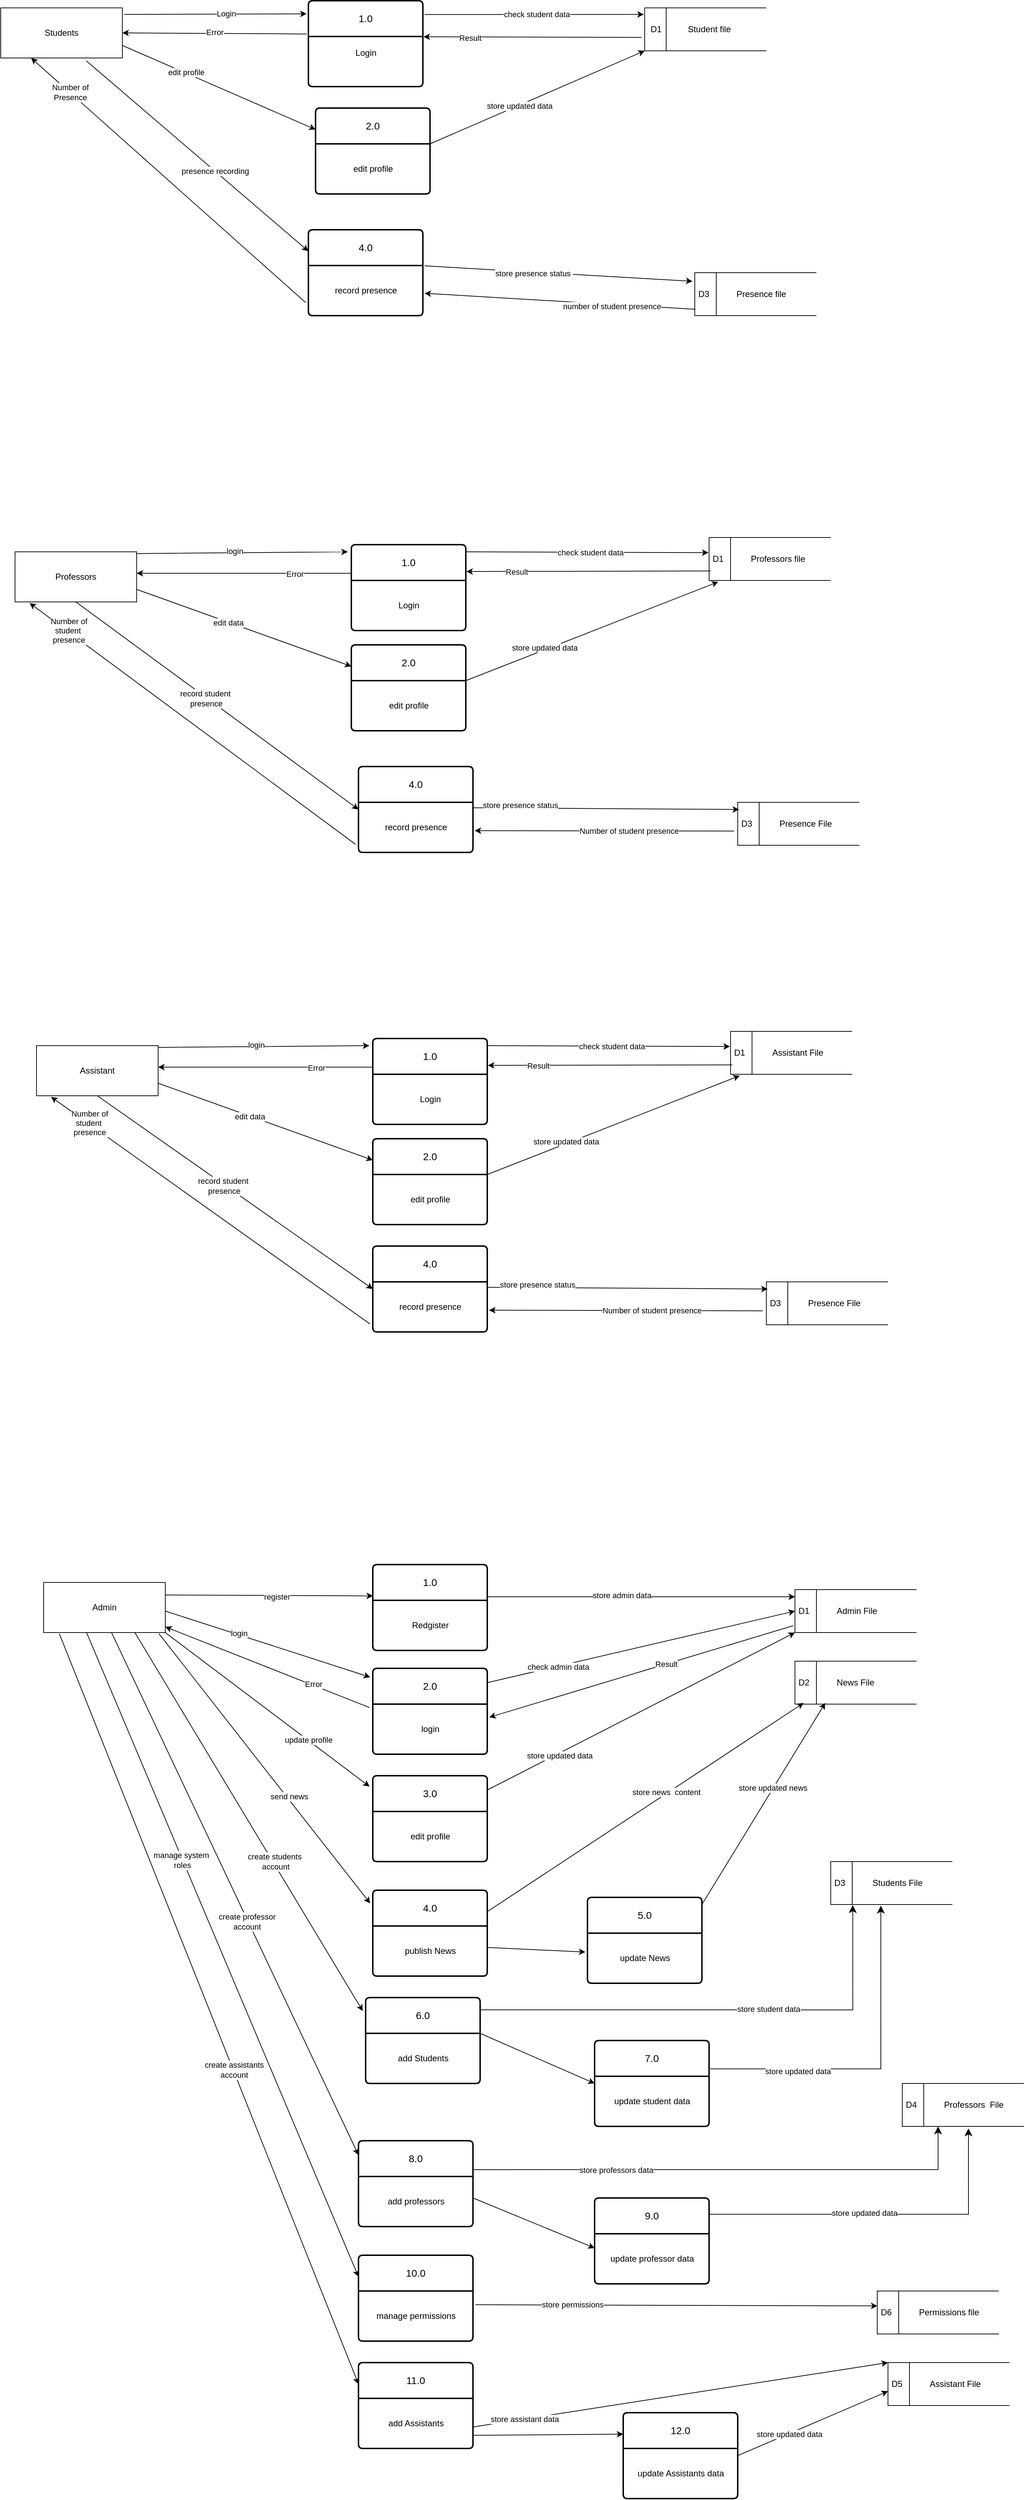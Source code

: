 <mxfile version="23.1.1" type="device">
  <diagram name="Page-1" id="XpmjRTrhNQovT9HdLlHg">
    <mxGraphModel dx="5670" dy="2340" grid="1" gridSize="10" guides="1" tooltips="1" connect="1" arrows="1" fold="1" page="1" pageScale="1" pageWidth="850" pageHeight="1100" math="0" shadow="0">
      <root>
        <mxCell id="0" />
        <mxCell id="1" parent="0" />
        <mxCell id="SvNAd-2GLeYypf7AGMXf-1" value="&amp;nbsp;D1&amp;nbsp; &amp;nbsp; &amp;nbsp; &amp;nbsp; &amp;nbsp; &amp;nbsp;Student file" style="html=1;dashed=0;whiteSpace=wrap;shape=mxgraph.dfd.dataStoreID;align=left;spacingLeft=3;points=[[0,0],[0.5,0],[1,0],[0,0.5],[1,0.5],[0,1],[0.5,1],[1,1]];" parent="1" vertex="1">
          <mxGeometry x="1830" y="1260" width="170" height="60" as="geometry" />
        </mxCell>
        <mxCell id="SvNAd-2GLeYypf7AGMXf-2" value="1.0" style="swimlane;childLayout=stackLayout;horizontal=1;startSize=50;horizontalStack=0;rounded=1;fontSize=14;fontStyle=0;strokeWidth=2;resizeParent=0;resizeLast=1;shadow=0;dashed=0;align=center;arcSize=4;whiteSpace=wrap;html=1;" parent="1" vertex="1">
          <mxGeometry x="1360" y="1250" width="160" height="120" as="geometry" />
        </mxCell>
        <mxCell id="SvNAd-2GLeYypf7AGMXf-4" value="Students" style="whiteSpace=wrap;html=1;align=center;" parent="1" vertex="1">
          <mxGeometry x="930" y="1260" width="170" height="70" as="geometry" />
        </mxCell>
        <mxCell id="SvNAd-2GLeYypf7AGMXf-5" value="Login" style="text;html=1;align=center;verticalAlign=middle;resizable=0;points=[];autosize=1;strokeColor=none;fillColor=none;" parent="1" vertex="1">
          <mxGeometry x="1415" y="1308" width="50" height="30" as="geometry" />
        </mxCell>
        <mxCell id="SvNAd-2GLeYypf7AGMXf-6" value="2.0" style="swimlane;childLayout=stackLayout;horizontal=1;startSize=50;horizontalStack=0;rounded=1;fontSize=14;fontStyle=0;strokeWidth=2;resizeParent=0;resizeLast=1;shadow=0;dashed=0;align=center;arcSize=4;whiteSpace=wrap;html=1;" parent="1" vertex="1">
          <mxGeometry x="1370" y="1400" width="160" height="120" as="geometry" />
        </mxCell>
        <mxCell id="SvNAd-2GLeYypf7AGMXf-10" value="edit profile" style="text;html=1;align=center;verticalAlign=middle;resizable=0;points=[];autosize=1;strokeColor=none;fillColor=none;" parent="SvNAd-2GLeYypf7AGMXf-6" vertex="1">
          <mxGeometry y="50" width="160" height="70" as="geometry" />
        </mxCell>
        <mxCell id="SvNAd-2GLeYypf7AGMXf-11" value="4.0" style="swimlane;childLayout=stackLayout;horizontal=1;startSize=50;horizontalStack=0;rounded=1;fontSize=14;fontStyle=0;strokeWidth=2;resizeParent=0;resizeLast=1;shadow=0;dashed=0;align=center;arcSize=4;whiteSpace=wrap;html=1;" parent="1" vertex="1">
          <mxGeometry x="1360" y="1570" width="160" height="120" as="geometry" />
        </mxCell>
        <mxCell id="SvNAd-2GLeYypf7AGMXf-12" value="record presence" style="text;html=1;align=center;verticalAlign=middle;resizable=0;points=[];autosize=1;strokeColor=none;fillColor=none;" parent="SvNAd-2GLeYypf7AGMXf-11" vertex="1">
          <mxGeometry y="50" width="160" height="70" as="geometry" />
        </mxCell>
        <mxCell id="SvNAd-2GLeYypf7AGMXf-16" value="D3&lt;span style=&quot;white-space: pre;&quot;&gt;&#x9;&lt;/span&gt;&lt;span style=&quot;white-space: pre;&quot;&gt;&#x9;&lt;/span&gt;Presence file" style="html=1;dashed=0;whiteSpace=wrap;shape=mxgraph.dfd.dataStoreID;align=left;spacingLeft=3;points=[[0,0],[0.5,0],[1,0],[0,0.5],[1,0.5],[0,1],[0.5,1],[1,1]];" parent="1" vertex="1">
          <mxGeometry x="1900" y="1630" width="170" height="60" as="geometry" />
        </mxCell>
        <mxCell id="SvNAd-2GLeYypf7AGMXf-17" value="" style="endArrow=classic;html=1;rounded=0;exitX=1.014;exitY=0.131;exitDx=0;exitDy=0;exitPerimeter=0;entryX=-0.015;entryY=0.153;entryDx=0;entryDy=0;entryPerimeter=0;" parent="1" source="SvNAd-2GLeYypf7AGMXf-4" target="SvNAd-2GLeYypf7AGMXf-2" edge="1">
          <mxGeometry width="50" height="50" relative="1" as="geometry">
            <mxPoint x="1310" y="1315" as="sourcePoint" />
            <mxPoint x="1360" y="1265" as="targetPoint" />
          </mxGeometry>
        </mxCell>
        <mxCell id="SvNAd-2GLeYypf7AGMXf-19" value="Login" style="edgeLabel;html=1;align=center;verticalAlign=middle;resizable=0;points=[];" parent="SvNAd-2GLeYypf7AGMXf-17" vertex="1" connectable="0">
          <mxGeometry x="0.115" y="1" relative="1" as="geometry">
            <mxPoint as="offset" />
          </mxGeometry>
        </mxCell>
        <mxCell id="SvNAd-2GLeYypf7AGMXf-20" value="" style="endArrow=classic;html=1;rounded=0;entryX=1;entryY=0.5;entryDx=0;entryDy=0;exitX=-0.015;exitY=0.387;exitDx=0;exitDy=0;exitPerimeter=0;" parent="1" source="SvNAd-2GLeYypf7AGMXf-2" target="SvNAd-2GLeYypf7AGMXf-4" edge="1">
          <mxGeometry width="50" height="50" relative="1" as="geometry">
            <mxPoint x="1290" y="1430" as="sourcePoint" />
            <mxPoint x="1340" y="1380" as="targetPoint" />
          </mxGeometry>
        </mxCell>
        <mxCell id="SvNAd-2GLeYypf7AGMXf-21" value="Error" style="edgeLabel;html=1;align=center;verticalAlign=middle;resizable=0;points=[];" parent="SvNAd-2GLeYypf7AGMXf-20" vertex="1" connectable="0">
          <mxGeometry x="0.002" y="-2" relative="1" as="geometry">
            <mxPoint as="offset" />
          </mxGeometry>
        </mxCell>
        <mxCell id="SvNAd-2GLeYypf7AGMXf-22" value="" style="endArrow=classic;html=1;rounded=0;exitX=1.015;exitY=0.16;exitDx=0;exitDy=0;exitPerimeter=0;entryX=-0.007;entryY=0.153;entryDx=0;entryDy=0;entryPerimeter=0;" parent="1" source="SvNAd-2GLeYypf7AGMXf-2" target="SvNAd-2GLeYypf7AGMXf-1" edge="1">
          <mxGeometry width="50" height="50" relative="1" as="geometry">
            <mxPoint x="1780" y="1320" as="sourcePoint" />
            <mxPoint x="1800" y="1270" as="targetPoint" />
          </mxGeometry>
        </mxCell>
        <mxCell id="SvNAd-2GLeYypf7AGMXf-23" value="check student data" style="edgeLabel;html=1;align=center;verticalAlign=middle;resizable=0;points=[];" parent="SvNAd-2GLeYypf7AGMXf-22" vertex="1" connectable="0">
          <mxGeometry x="0.022" relative="1" as="geometry">
            <mxPoint as="offset" />
          </mxGeometry>
        </mxCell>
        <mxCell id="SvNAd-2GLeYypf7AGMXf-24" value="" style="endArrow=classic;html=1;rounded=0;exitX=-0.026;exitY=0.687;exitDx=0;exitDy=0;exitPerimeter=0;entryX=1.005;entryY=0.42;entryDx=0;entryDy=0;entryPerimeter=0;" parent="1" source="SvNAd-2GLeYypf7AGMXf-1" target="SvNAd-2GLeYypf7AGMXf-2" edge="1">
          <mxGeometry width="50" height="50" relative="1" as="geometry">
            <mxPoint x="1500" y="1410" as="sourcePoint" />
            <mxPoint x="1540" y="1300" as="targetPoint" />
          </mxGeometry>
        </mxCell>
        <mxCell id="SvNAd-2GLeYypf7AGMXf-25" value="Result" style="edgeLabel;html=1;align=center;verticalAlign=middle;resizable=0;points=[];" parent="SvNAd-2GLeYypf7AGMXf-24" vertex="1" connectable="0">
          <mxGeometry x="0.575" y="1" relative="1" as="geometry">
            <mxPoint as="offset" />
          </mxGeometry>
        </mxCell>
        <mxCell id="SvNAd-2GLeYypf7AGMXf-26" value="" style="endArrow=classic;html=1;rounded=0;entryX=0;entryY=1;entryDx=0;entryDy=0;" parent="1" target="SvNAd-2GLeYypf7AGMXf-1" edge="1">
          <mxGeometry width="50" height="50" relative="1" as="geometry">
            <mxPoint x="1530" y="1450" as="sourcePoint" />
            <mxPoint x="1580" y="1400" as="targetPoint" />
          </mxGeometry>
        </mxCell>
        <mxCell id="SvNAd-2GLeYypf7AGMXf-27" value="store updated data" style="edgeLabel;html=1;align=center;verticalAlign=middle;resizable=0;points=[];" parent="SvNAd-2GLeYypf7AGMXf-26" vertex="1" connectable="0">
          <mxGeometry x="-0.171" y="-1" relative="1" as="geometry">
            <mxPoint as="offset" />
          </mxGeometry>
        </mxCell>
        <mxCell id="SvNAd-2GLeYypf7AGMXf-28" value="" style="endArrow=classic;html=1;rounded=0;entryX=0;entryY=0.25;entryDx=0;entryDy=0;exitX=1;exitY=0.75;exitDx=0;exitDy=0;" parent="1" source="SvNAd-2GLeYypf7AGMXf-4" target="SvNAd-2GLeYypf7AGMXf-6" edge="1">
          <mxGeometry width="50" height="50" relative="1" as="geometry">
            <mxPoint x="1140" y="1420" as="sourcePoint" />
            <mxPoint x="1190" y="1370" as="targetPoint" />
          </mxGeometry>
        </mxCell>
        <mxCell id="SvNAd-2GLeYypf7AGMXf-29" value="edit profile" style="edgeLabel;html=1;align=center;verticalAlign=middle;resizable=0;points=[];" parent="SvNAd-2GLeYypf7AGMXf-28" vertex="1" connectable="0">
          <mxGeometry x="-0.346" y="1" relative="1" as="geometry">
            <mxPoint as="offset" />
          </mxGeometry>
        </mxCell>
        <mxCell id="SvNAd-2GLeYypf7AGMXf-36" value="" style="endArrow=classic;html=1;rounded=0;exitX=0.704;exitY=1.057;exitDx=0;exitDy=0;exitPerimeter=0;entryX=0;entryY=0.25;entryDx=0;entryDy=0;" parent="1" source="SvNAd-2GLeYypf7AGMXf-4" target="SvNAd-2GLeYypf7AGMXf-11" edge="1">
          <mxGeometry width="50" height="50" relative="1" as="geometry">
            <mxPoint x="1250" y="1640" as="sourcePoint" />
            <mxPoint x="1300" y="1590" as="targetPoint" />
          </mxGeometry>
        </mxCell>
        <mxCell id="SvNAd-2GLeYypf7AGMXf-37" value="presence recording&amp;nbsp;" style="edgeLabel;html=1;align=center;verticalAlign=middle;resizable=0;points=[];" parent="SvNAd-2GLeYypf7AGMXf-36" vertex="1" connectable="0">
          <mxGeometry x="0.159" y="1" relative="1" as="geometry">
            <mxPoint as="offset" />
          </mxGeometry>
        </mxCell>
        <mxCell id="SvNAd-2GLeYypf7AGMXf-38" value="" style="endArrow=classic;html=1;rounded=0;entryX=0.25;entryY=1;entryDx=0;entryDy=0;exitX=-0.025;exitY=0.737;exitDx=0;exitDy=0;exitPerimeter=0;" parent="1" source="SvNAd-2GLeYypf7AGMXf-12" target="SvNAd-2GLeYypf7AGMXf-4" edge="1">
          <mxGeometry width="50" height="50" relative="1" as="geometry">
            <mxPoint x="1240" y="1770" as="sourcePoint" />
            <mxPoint x="1290" y="1720" as="targetPoint" />
          </mxGeometry>
        </mxCell>
        <mxCell id="SvNAd-2GLeYypf7AGMXf-39" value="Number of&lt;br&gt;Presence" style="edgeLabel;html=1;align=center;verticalAlign=middle;resizable=0;points=[];" parent="SvNAd-2GLeYypf7AGMXf-38" vertex="1" connectable="0">
          <mxGeometry x="0.72" relative="1" as="geometry">
            <mxPoint as="offset" />
          </mxGeometry>
        </mxCell>
        <mxCell id="SvNAd-2GLeYypf7AGMXf-40" value="" style="endArrow=classic;html=1;rounded=0;exitX=1.015;exitY=0.006;exitDx=0;exitDy=0;exitPerimeter=0;entryX=-0.019;entryY=0.2;entryDx=0;entryDy=0;entryPerimeter=0;" parent="1" source="SvNAd-2GLeYypf7AGMXf-12" target="SvNAd-2GLeYypf7AGMXf-16" edge="1">
          <mxGeometry width="50" height="50" relative="1" as="geometry">
            <mxPoint x="1540" y="1750" as="sourcePoint" />
            <mxPoint x="1910" y="1760" as="targetPoint" />
          </mxGeometry>
        </mxCell>
        <mxCell id="SvNAd-2GLeYypf7AGMXf-41" value="store presence status&amp;nbsp;" style="edgeLabel;html=1;align=center;verticalAlign=middle;resizable=0;points=[];" parent="SvNAd-2GLeYypf7AGMXf-40" vertex="1" connectable="0">
          <mxGeometry x="-0.184" y="-2" relative="1" as="geometry">
            <mxPoint as="offset" />
          </mxGeometry>
        </mxCell>
        <mxCell id="SvNAd-2GLeYypf7AGMXf-42" value="" style="endArrow=classic;html=1;rounded=0;entryX=1.015;entryY=0.554;entryDx=0;entryDy=0;entryPerimeter=0;exitX=0.005;exitY=0.853;exitDx=0;exitDy=0;exitPerimeter=0;" parent="1" source="SvNAd-2GLeYypf7AGMXf-16" target="SvNAd-2GLeYypf7AGMXf-12" edge="1">
          <mxGeometry width="50" height="50" relative="1" as="geometry">
            <mxPoint x="1820" y="1860" as="sourcePoint" />
            <mxPoint x="1870" y="1810" as="targetPoint" />
          </mxGeometry>
        </mxCell>
        <mxCell id="SvNAd-2GLeYypf7AGMXf-43" value="number of student presence" style="edgeLabel;html=1;align=center;verticalAlign=middle;resizable=0;points=[];" parent="SvNAd-2GLeYypf7AGMXf-42" vertex="1" connectable="0">
          <mxGeometry x="-0.382" y="2" relative="1" as="geometry">
            <mxPoint as="offset" />
          </mxGeometry>
        </mxCell>
        <mxCell id="SvNAd-2GLeYypf7AGMXf-44" value="D1&lt;span style=&quot;white-space: pre;&quot;&gt;&#x9;&lt;/span&gt;&lt;span style=&quot;white-space: pre;&quot;&gt;&#x9;&lt;/span&gt;Professors file" style="html=1;dashed=0;whiteSpace=wrap;shape=mxgraph.dfd.dataStoreID;align=left;spacingLeft=3;points=[[0,0],[0.5,0],[1,0],[0,0.5],[1,0.5],[0,1],[0.5,1],[1,1]];" parent="1" vertex="1">
          <mxGeometry x="1920" y="2000" width="170" height="60" as="geometry" />
        </mxCell>
        <mxCell id="SvNAd-2GLeYypf7AGMXf-45" value="1.0" style="swimlane;childLayout=stackLayout;horizontal=1;startSize=50;horizontalStack=0;rounded=1;fontSize=14;fontStyle=0;strokeWidth=2;resizeParent=0;resizeLast=1;shadow=0;dashed=0;align=center;arcSize=4;whiteSpace=wrap;html=1;" parent="1" vertex="1">
          <mxGeometry x="1420" y="2010" width="160" height="120" as="geometry" />
        </mxCell>
        <mxCell id="SvNAd-2GLeYypf7AGMXf-46" value="Login" style="text;html=1;align=center;verticalAlign=middle;resizable=0;points=[];autosize=1;strokeColor=none;fillColor=none;" parent="SvNAd-2GLeYypf7AGMXf-45" vertex="1">
          <mxGeometry y="50" width="160" height="70" as="geometry" />
        </mxCell>
        <mxCell id="SvNAd-2GLeYypf7AGMXf-47" value="2.0" style="swimlane;childLayout=stackLayout;horizontal=1;startSize=50;horizontalStack=0;rounded=1;fontSize=14;fontStyle=0;strokeWidth=2;resizeParent=0;resizeLast=1;shadow=0;dashed=0;align=center;arcSize=4;whiteSpace=wrap;html=1;" parent="1" vertex="1">
          <mxGeometry x="1420" y="2150" width="160" height="120" as="geometry" />
        </mxCell>
        <mxCell id="SvNAd-2GLeYypf7AGMXf-48" value="edit profile" style="text;html=1;align=center;verticalAlign=middle;resizable=0;points=[];autosize=1;strokeColor=none;fillColor=none;" parent="SvNAd-2GLeYypf7AGMXf-47" vertex="1">
          <mxGeometry y="50" width="160" height="70" as="geometry" />
        </mxCell>
        <mxCell id="SvNAd-2GLeYypf7AGMXf-51" value="4.0" style="swimlane;childLayout=stackLayout;horizontal=1;startSize=50;horizontalStack=0;rounded=1;fontSize=14;fontStyle=0;strokeWidth=2;resizeParent=0;resizeLast=1;shadow=0;dashed=0;align=center;arcSize=4;whiteSpace=wrap;html=1;" parent="1" vertex="1">
          <mxGeometry x="1430" y="2320" width="160" height="120" as="geometry" />
        </mxCell>
        <mxCell id="SvNAd-2GLeYypf7AGMXf-52" value="record presence" style="text;html=1;align=center;verticalAlign=middle;resizable=0;points=[];autosize=1;strokeColor=none;fillColor=none;" parent="SvNAd-2GLeYypf7AGMXf-51" vertex="1">
          <mxGeometry y="50" width="160" height="70" as="geometry" />
        </mxCell>
        <mxCell id="SvNAd-2GLeYypf7AGMXf-53" value="Professors" style="whiteSpace=wrap;html=1;align=center;" parent="1" vertex="1">
          <mxGeometry x="950" y="2020" width="170" height="70" as="geometry" />
        </mxCell>
        <mxCell id="SvNAd-2GLeYypf7AGMXf-55" value="" style="endArrow=classic;html=1;rounded=0;exitX=1.005;exitY=0.12;exitDx=0;exitDy=0;exitPerimeter=0;entryX=-0.025;entryY=0.133;entryDx=0;entryDy=0;entryPerimeter=0;" parent="1" edge="1">
          <mxGeometry width="50" height="50" relative="1" as="geometry">
            <mxPoint x="1120" y="2022.44" as="sourcePoint" />
            <mxPoint x="1415.15" y="2020" as="targetPoint" />
            <Array as="points">
              <mxPoint x="1409.15" y="2020.04" />
            </Array>
          </mxGeometry>
        </mxCell>
        <mxCell id="SvNAd-2GLeYypf7AGMXf-56" value="login" style="edgeLabel;html=1;align=center;verticalAlign=middle;resizable=0;points=[];" parent="SvNAd-2GLeYypf7AGMXf-55" vertex="1" connectable="0">
          <mxGeometry x="-0.07" y="3" relative="1" as="geometry">
            <mxPoint as="offset" />
          </mxGeometry>
        </mxCell>
        <mxCell id="SvNAd-2GLeYypf7AGMXf-57" value="" style="endArrow=classic;html=1;rounded=0;entryX=1;entryY=0.25;entryDx=0;entryDy=0;" parent="1" edge="1">
          <mxGeometry width="50" height="50" relative="1" as="geometry">
            <mxPoint x="1420" y="2050" as="sourcePoint" />
            <mxPoint x="1120" y="2050" as="targetPoint" />
          </mxGeometry>
        </mxCell>
        <mxCell id="SvNAd-2GLeYypf7AGMXf-58" value="Error" style="edgeLabel;html=1;align=center;verticalAlign=middle;resizable=0;points=[];" parent="SvNAd-2GLeYypf7AGMXf-57" vertex="1" connectable="0">
          <mxGeometry x="-0.473" y="1" relative="1" as="geometry">
            <mxPoint as="offset" />
          </mxGeometry>
        </mxCell>
        <mxCell id="SvNAd-2GLeYypf7AGMXf-59" value="" style="endArrow=classic;html=1;rounded=0;exitX=1.015;exitY=0.16;exitDx=0;exitDy=0;exitPerimeter=0;entryX=-0.005;entryY=0.353;entryDx=0;entryDy=0;entryPerimeter=0;" parent="1" target="SvNAd-2GLeYypf7AGMXf-44" edge="1">
          <mxGeometry width="50" height="50" relative="1" as="geometry">
            <mxPoint x="1580" y="2020" as="sourcePoint" />
            <mxPoint x="1887" y="2020" as="targetPoint" />
          </mxGeometry>
        </mxCell>
        <mxCell id="SvNAd-2GLeYypf7AGMXf-60" value="check student data" style="edgeLabel;html=1;align=center;verticalAlign=middle;resizable=0;points=[];" parent="SvNAd-2GLeYypf7AGMXf-59" vertex="1" connectable="0">
          <mxGeometry x="0.022" relative="1" as="geometry">
            <mxPoint as="offset" />
          </mxGeometry>
        </mxCell>
        <mxCell id="SvNAd-2GLeYypf7AGMXf-61" value="" style="endArrow=classic;html=1;rounded=0;entryX=1.005;entryY=0.313;entryDx=0;entryDy=0;entryPerimeter=0;exitX=0.014;exitY=0.78;exitDx=0;exitDy=0;exitPerimeter=0;" parent="1" source="SvNAd-2GLeYypf7AGMXf-44" target="SvNAd-2GLeYypf7AGMXf-45" edge="1">
          <mxGeometry width="50" height="50" relative="1" as="geometry">
            <mxPoint x="1910" y="2048" as="sourcePoint" />
            <mxPoint x="1780" y="2040" as="targetPoint" />
          </mxGeometry>
        </mxCell>
        <mxCell id="SvNAd-2GLeYypf7AGMXf-62" value="Result" style="edgeLabel;html=1;align=center;verticalAlign=middle;resizable=0;points=[];" parent="SvNAd-2GLeYypf7AGMXf-61" vertex="1" connectable="0">
          <mxGeometry x="0.592" relative="1" as="geometry">
            <mxPoint as="offset" />
          </mxGeometry>
        </mxCell>
        <mxCell id="SvNAd-2GLeYypf7AGMXf-63" value="" style="endArrow=classic;html=1;rounded=0;exitX=1;exitY=0.75;exitDx=0;exitDy=0;entryX=0;entryY=0.25;entryDx=0;entryDy=0;" parent="1" source="SvNAd-2GLeYypf7AGMXf-53" target="SvNAd-2GLeYypf7AGMXf-47" edge="1">
          <mxGeometry width="50" height="50" relative="1" as="geometry">
            <mxPoint x="1170" y="2130" as="sourcePoint" />
            <mxPoint x="1220" y="2080" as="targetPoint" />
          </mxGeometry>
        </mxCell>
        <mxCell id="SvNAd-2GLeYypf7AGMXf-64" value="edit data" style="edgeLabel;html=1;align=center;verticalAlign=middle;resizable=0;points=[];" parent="SvNAd-2GLeYypf7AGMXf-63" vertex="1" connectable="0">
          <mxGeometry x="-0.147" relative="1" as="geometry">
            <mxPoint as="offset" />
          </mxGeometry>
        </mxCell>
        <mxCell id="SvNAd-2GLeYypf7AGMXf-65" value="" style="endArrow=classic;html=1;rounded=0;entryX=0.075;entryY=1.033;entryDx=0;entryDy=0;entryPerimeter=0;" parent="1" target="SvNAd-2GLeYypf7AGMXf-44" edge="1">
          <mxGeometry width="50" height="50" relative="1" as="geometry">
            <mxPoint x="1580" y="2200" as="sourcePoint" />
            <mxPoint x="1630" y="2150" as="targetPoint" />
          </mxGeometry>
        </mxCell>
        <mxCell id="SvNAd-2GLeYypf7AGMXf-66" value="store updated data" style="edgeLabel;html=1;align=center;verticalAlign=middle;resizable=0;points=[];" parent="SvNAd-2GLeYypf7AGMXf-65" vertex="1" connectable="0">
          <mxGeometry x="-0.369" y="3" relative="1" as="geometry">
            <mxPoint as="offset" />
          </mxGeometry>
        </mxCell>
        <mxCell id="SvNAd-2GLeYypf7AGMXf-68" value="D3&lt;span style=&quot;white-space: pre;&quot;&gt;&#x9;&lt;/span&gt;&lt;span style=&quot;white-space: pre;&quot;&gt;&#x9;&lt;/span&gt;Presence File" style="html=1;dashed=0;whiteSpace=wrap;shape=mxgraph.dfd.dataStoreID;align=left;spacingLeft=3;points=[[0,0],[0.5,0],[1,0],[0,0.5],[1,0.5],[0,1],[0.5,1],[1,1]];" parent="1" vertex="1">
          <mxGeometry x="1960" y="2370" width="170" height="60" as="geometry" />
        </mxCell>
        <mxCell id="SvNAd-2GLeYypf7AGMXf-73" value="" style="endArrow=classic;html=1;rounded=0;exitX=0.5;exitY=1;exitDx=0;exitDy=0;entryX=0;entryY=0.5;entryDx=0;entryDy=0;" parent="1" source="SvNAd-2GLeYypf7AGMXf-53" target="SvNAd-2GLeYypf7AGMXf-51" edge="1">
          <mxGeometry width="50" height="50" relative="1" as="geometry">
            <mxPoint x="1210" y="2430" as="sourcePoint" />
            <mxPoint x="1260" y="2380" as="targetPoint" />
          </mxGeometry>
        </mxCell>
        <mxCell id="SvNAd-2GLeYypf7AGMXf-74" value="record student&amp;nbsp;&lt;br&gt;presence" style="edgeLabel;html=1;align=center;verticalAlign=middle;resizable=0;points=[];" parent="SvNAd-2GLeYypf7AGMXf-73" vertex="1" connectable="0">
          <mxGeometry x="-0.077" y="-1" relative="1" as="geometry">
            <mxPoint as="offset" />
          </mxGeometry>
        </mxCell>
        <mxCell id="SvNAd-2GLeYypf7AGMXf-75" value="" style="endArrow=classic;html=1;rounded=0;entryX=0.011;entryY=0.167;entryDx=0;entryDy=0;entryPerimeter=0;exitX=1;exitY=0.109;exitDx=0;exitDy=0;exitPerimeter=0;" parent="1" source="SvNAd-2GLeYypf7AGMXf-52" target="SvNAd-2GLeYypf7AGMXf-68" edge="1">
          <mxGeometry width="50" height="50" relative="1" as="geometry">
            <mxPoint x="1590" y="2490" as="sourcePoint" />
            <mxPoint x="1950" y="2490" as="targetPoint" />
          </mxGeometry>
        </mxCell>
        <mxCell id="SvNAd-2GLeYypf7AGMXf-76" value="store presence status" style="edgeLabel;html=1;align=center;verticalAlign=middle;resizable=0;points=[];" parent="SvNAd-2GLeYypf7AGMXf-75" vertex="1" connectable="0">
          <mxGeometry x="-0.645" y="4" relative="1" as="geometry">
            <mxPoint as="offset" />
          </mxGeometry>
        </mxCell>
        <mxCell id="SvNAd-2GLeYypf7AGMXf-77" value="" style="endArrow=classic;html=1;rounded=0;entryX=1.015;entryY=0.566;entryDx=0;entryDy=0;entryPerimeter=0;exitX=-0.03;exitY=0.67;exitDx=0;exitDy=0;exitPerimeter=0;" parent="1" source="SvNAd-2GLeYypf7AGMXf-68" target="SvNAd-2GLeYypf7AGMXf-52" edge="1">
          <mxGeometry width="50" height="50" relative="1" as="geometry">
            <mxPoint x="1950" y="2520" as="sourcePoint" />
            <mxPoint x="1850" y="2510" as="targetPoint" />
          </mxGeometry>
        </mxCell>
        <mxCell id="SvNAd-2GLeYypf7AGMXf-78" value="Number of student presence" style="edgeLabel;html=1;align=center;verticalAlign=middle;resizable=0;points=[];" parent="SvNAd-2GLeYypf7AGMXf-77" vertex="1" connectable="0">
          <mxGeometry x="-0.189" relative="1" as="geometry">
            <mxPoint as="offset" />
          </mxGeometry>
        </mxCell>
        <mxCell id="SvNAd-2GLeYypf7AGMXf-79" value="" style="endArrow=classic;html=1;rounded=0;entryX=0.12;entryY=1.023;entryDx=0;entryDy=0;entryPerimeter=0;exitX=-0.025;exitY=0.84;exitDx=0;exitDy=0;exitPerimeter=0;" parent="1" source="SvNAd-2GLeYypf7AGMXf-52" target="SvNAd-2GLeYypf7AGMXf-53" edge="1">
          <mxGeometry width="50" height="50" relative="1" as="geometry">
            <mxPoint x="1230" y="2520" as="sourcePoint" />
            <mxPoint x="1280" y="2470" as="targetPoint" />
          </mxGeometry>
        </mxCell>
        <mxCell id="SvNAd-2GLeYypf7AGMXf-80" value="Number of&lt;br&gt;student&amp;nbsp;&lt;br&gt;presence" style="edgeLabel;html=1;align=center;verticalAlign=middle;resizable=0;points=[];" parent="SvNAd-2GLeYypf7AGMXf-79" vertex="1" connectable="0">
          <mxGeometry x="0.763" y="-2" relative="1" as="geometry">
            <mxPoint x="-1" as="offset" />
          </mxGeometry>
        </mxCell>
        <mxCell id="SvNAd-2GLeYypf7AGMXf-81" value="D1&lt;span style=&quot;white-space: pre;&quot;&gt;&#x9;&lt;/span&gt;&lt;span style=&quot;white-space: pre;&quot;&gt;&#x9;&lt;/span&gt;Assistant File" style="html=1;dashed=0;whiteSpace=wrap;shape=mxgraph.dfd.dataStoreID;align=left;spacingLeft=3;points=[[0,0],[0.5,0],[1,0],[0,0.5],[1,0.5],[0,1],[0.5,1],[1,1]];" parent="1" vertex="1">
          <mxGeometry x="1950" y="2690" width="170" height="60" as="geometry" />
        </mxCell>
        <mxCell id="SvNAd-2GLeYypf7AGMXf-82" value="1.0" style="swimlane;childLayout=stackLayout;horizontal=1;startSize=50;horizontalStack=0;rounded=1;fontSize=14;fontStyle=0;strokeWidth=2;resizeParent=0;resizeLast=1;shadow=0;dashed=0;align=center;arcSize=4;whiteSpace=wrap;html=1;" parent="1" vertex="1">
          <mxGeometry x="1450" y="2700" width="160" height="120" as="geometry" />
        </mxCell>
        <mxCell id="SvNAd-2GLeYypf7AGMXf-83" value="Login" style="text;html=1;align=center;verticalAlign=middle;resizable=0;points=[];autosize=1;strokeColor=none;fillColor=none;" parent="SvNAd-2GLeYypf7AGMXf-82" vertex="1">
          <mxGeometry y="50" width="160" height="70" as="geometry" />
        </mxCell>
        <mxCell id="SvNAd-2GLeYypf7AGMXf-84" value="2.0" style="swimlane;childLayout=stackLayout;horizontal=1;startSize=50;horizontalStack=0;rounded=1;fontSize=14;fontStyle=0;strokeWidth=2;resizeParent=0;resizeLast=1;shadow=0;dashed=0;align=center;arcSize=4;whiteSpace=wrap;html=1;" parent="1" vertex="1">
          <mxGeometry x="1450" y="2840" width="160" height="120" as="geometry" />
        </mxCell>
        <mxCell id="SvNAd-2GLeYypf7AGMXf-85" value="edit profile" style="text;html=1;align=center;verticalAlign=middle;resizable=0;points=[];autosize=1;strokeColor=none;fillColor=none;" parent="SvNAd-2GLeYypf7AGMXf-84" vertex="1">
          <mxGeometry y="50" width="160" height="70" as="geometry" />
        </mxCell>
        <mxCell id="SvNAd-2GLeYypf7AGMXf-88" value="4.0" style="swimlane;childLayout=stackLayout;horizontal=1;startSize=50;horizontalStack=0;rounded=1;fontSize=14;fontStyle=0;strokeWidth=2;resizeParent=0;resizeLast=1;shadow=0;dashed=0;align=center;arcSize=4;whiteSpace=wrap;html=1;" parent="1" vertex="1">
          <mxGeometry x="1450" y="2990" width="160" height="120" as="geometry" />
        </mxCell>
        <mxCell id="SvNAd-2GLeYypf7AGMXf-89" value="record presence" style="text;html=1;align=center;verticalAlign=middle;resizable=0;points=[];autosize=1;strokeColor=none;fillColor=none;" parent="SvNAd-2GLeYypf7AGMXf-88" vertex="1">
          <mxGeometry y="50" width="160" height="70" as="geometry" />
        </mxCell>
        <mxCell id="SvNAd-2GLeYypf7AGMXf-90" value="Assistant" style="whiteSpace=wrap;html=1;align=center;" parent="1" vertex="1">
          <mxGeometry x="980" y="2710" width="170" height="70" as="geometry" />
        </mxCell>
        <mxCell id="SvNAd-2GLeYypf7AGMXf-91" value="" style="endArrow=classic;html=1;rounded=0;exitX=1.005;exitY=0.12;exitDx=0;exitDy=0;exitPerimeter=0;entryX=-0.025;entryY=0.133;entryDx=0;entryDy=0;entryPerimeter=0;" parent="1" edge="1">
          <mxGeometry width="50" height="50" relative="1" as="geometry">
            <mxPoint x="1150" y="2712.44" as="sourcePoint" />
            <mxPoint x="1445.15" y="2710" as="targetPoint" />
            <Array as="points">
              <mxPoint x="1439.15" y="2710.04" />
            </Array>
          </mxGeometry>
        </mxCell>
        <mxCell id="SvNAd-2GLeYypf7AGMXf-92" value="login" style="edgeLabel;html=1;align=center;verticalAlign=middle;resizable=0;points=[];" parent="SvNAd-2GLeYypf7AGMXf-91" vertex="1" connectable="0">
          <mxGeometry x="-0.07" y="3" relative="1" as="geometry">
            <mxPoint as="offset" />
          </mxGeometry>
        </mxCell>
        <mxCell id="SvNAd-2GLeYypf7AGMXf-93" value="" style="endArrow=classic;html=1;rounded=0;entryX=1;entryY=0.25;entryDx=0;entryDy=0;" parent="1" edge="1">
          <mxGeometry width="50" height="50" relative="1" as="geometry">
            <mxPoint x="1450" y="2740" as="sourcePoint" />
            <mxPoint x="1150" y="2740" as="targetPoint" />
          </mxGeometry>
        </mxCell>
        <mxCell id="SvNAd-2GLeYypf7AGMXf-94" value="Error" style="edgeLabel;html=1;align=center;verticalAlign=middle;resizable=0;points=[];" parent="SvNAd-2GLeYypf7AGMXf-93" vertex="1" connectable="0">
          <mxGeometry x="-0.473" y="1" relative="1" as="geometry">
            <mxPoint as="offset" />
          </mxGeometry>
        </mxCell>
        <mxCell id="SvNAd-2GLeYypf7AGMXf-95" value="" style="endArrow=classic;html=1;rounded=0;exitX=1.015;exitY=0.16;exitDx=0;exitDy=0;exitPerimeter=0;entryX=-0.005;entryY=0.353;entryDx=0;entryDy=0;entryPerimeter=0;" parent="1" target="SvNAd-2GLeYypf7AGMXf-81" edge="1">
          <mxGeometry width="50" height="50" relative="1" as="geometry">
            <mxPoint x="1610" y="2710" as="sourcePoint" />
            <mxPoint x="1917" y="2710" as="targetPoint" />
          </mxGeometry>
        </mxCell>
        <mxCell id="SvNAd-2GLeYypf7AGMXf-96" value="check student data" style="edgeLabel;html=1;align=center;verticalAlign=middle;resizable=0;points=[];" parent="SvNAd-2GLeYypf7AGMXf-95" vertex="1" connectable="0">
          <mxGeometry x="0.022" relative="1" as="geometry">
            <mxPoint as="offset" />
          </mxGeometry>
        </mxCell>
        <mxCell id="SvNAd-2GLeYypf7AGMXf-97" value="" style="endArrow=classic;html=1;rounded=0;entryX=1.005;entryY=0.313;entryDx=0;entryDy=0;entryPerimeter=0;exitX=0.014;exitY=0.78;exitDx=0;exitDy=0;exitPerimeter=0;" parent="1" source="SvNAd-2GLeYypf7AGMXf-81" target="SvNAd-2GLeYypf7AGMXf-82" edge="1">
          <mxGeometry width="50" height="50" relative="1" as="geometry">
            <mxPoint x="1940" y="2738" as="sourcePoint" />
            <mxPoint x="1810" y="2730" as="targetPoint" />
          </mxGeometry>
        </mxCell>
        <mxCell id="SvNAd-2GLeYypf7AGMXf-98" value="Result" style="edgeLabel;html=1;align=center;verticalAlign=middle;resizable=0;points=[];" parent="SvNAd-2GLeYypf7AGMXf-97" vertex="1" connectable="0">
          <mxGeometry x="0.592" relative="1" as="geometry">
            <mxPoint as="offset" />
          </mxGeometry>
        </mxCell>
        <mxCell id="SvNAd-2GLeYypf7AGMXf-99" value="" style="endArrow=classic;html=1;rounded=0;exitX=1;exitY=0.75;exitDx=0;exitDy=0;entryX=0;entryY=0.25;entryDx=0;entryDy=0;" parent="1" source="SvNAd-2GLeYypf7AGMXf-90" target="SvNAd-2GLeYypf7AGMXf-84" edge="1">
          <mxGeometry width="50" height="50" relative="1" as="geometry">
            <mxPoint x="1200" y="2820" as="sourcePoint" />
            <mxPoint x="1250" y="2770" as="targetPoint" />
          </mxGeometry>
        </mxCell>
        <mxCell id="SvNAd-2GLeYypf7AGMXf-100" value="edit data" style="edgeLabel;html=1;align=center;verticalAlign=middle;resizable=0;points=[];" parent="SvNAd-2GLeYypf7AGMXf-99" vertex="1" connectable="0">
          <mxGeometry x="-0.147" relative="1" as="geometry">
            <mxPoint as="offset" />
          </mxGeometry>
        </mxCell>
        <mxCell id="SvNAd-2GLeYypf7AGMXf-101" value="" style="endArrow=classic;html=1;rounded=0;entryX=0.075;entryY=1.033;entryDx=0;entryDy=0;entryPerimeter=0;" parent="1" target="SvNAd-2GLeYypf7AGMXf-81" edge="1">
          <mxGeometry width="50" height="50" relative="1" as="geometry">
            <mxPoint x="1610" y="2890" as="sourcePoint" />
            <mxPoint x="1660" y="2840" as="targetPoint" />
          </mxGeometry>
        </mxCell>
        <mxCell id="SvNAd-2GLeYypf7AGMXf-102" value="store updated data" style="edgeLabel;html=1;align=center;verticalAlign=middle;resizable=0;points=[];" parent="SvNAd-2GLeYypf7AGMXf-101" vertex="1" connectable="0">
          <mxGeometry x="-0.369" y="3" relative="1" as="geometry">
            <mxPoint as="offset" />
          </mxGeometry>
        </mxCell>
        <mxCell id="SvNAd-2GLeYypf7AGMXf-104" value="D3&lt;span style=&quot;white-space: pre;&quot;&gt;&#x9;&lt;/span&gt;&lt;span style=&quot;white-space: pre;&quot;&gt;&#x9;&lt;/span&gt;Presence File" style="html=1;dashed=0;whiteSpace=wrap;shape=mxgraph.dfd.dataStoreID;align=left;spacingLeft=3;points=[[0,0],[0.5,0],[1,0],[0,0.5],[1,0.5],[0,1],[0.5,1],[1,1]];" parent="1" vertex="1">
          <mxGeometry x="2000" y="3040" width="170" height="60" as="geometry" />
        </mxCell>
        <mxCell id="SvNAd-2GLeYypf7AGMXf-109" value="" style="endArrow=classic;html=1;rounded=0;exitX=0.5;exitY=1;exitDx=0;exitDy=0;entryX=0;entryY=0.5;entryDx=0;entryDy=0;" parent="1" source="SvNAd-2GLeYypf7AGMXf-90" target="SvNAd-2GLeYypf7AGMXf-88" edge="1">
          <mxGeometry width="50" height="50" relative="1" as="geometry">
            <mxPoint x="1240" y="3120" as="sourcePoint" />
            <mxPoint x="1290" y="3070" as="targetPoint" />
          </mxGeometry>
        </mxCell>
        <mxCell id="SvNAd-2GLeYypf7AGMXf-110" value="record student&amp;nbsp;&lt;br&gt;presence" style="edgeLabel;html=1;align=center;verticalAlign=middle;resizable=0;points=[];" parent="SvNAd-2GLeYypf7AGMXf-109" vertex="1" connectable="0">
          <mxGeometry x="-0.077" y="-1" relative="1" as="geometry">
            <mxPoint as="offset" />
          </mxGeometry>
        </mxCell>
        <mxCell id="SvNAd-2GLeYypf7AGMXf-111" value="" style="endArrow=classic;html=1;rounded=0;entryX=0.011;entryY=0.167;entryDx=0;entryDy=0;entryPerimeter=0;exitX=1;exitY=0.109;exitDx=0;exitDy=0;exitPerimeter=0;" parent="1" source="SvNAd-2GLeYypf7AGMXf-89" target="SvNAd-2GLeYypf7AGMXf-104" edge="1">
          <mxGeometry width="50" height="50" relative="1" as="geometry">
            <mxPoint x="1620" y="3180" as="sourcePoint" />
            <mxPoint x="1980" y="3180" as="targetPoint" />
          </mxGeometry>
        </mxCell>
        <mxCell id="SvNAd-2GLeYypf7AGMXf-112" value="store presence status" style="edgeLabel;html=1;align=center;verticalAlign=middle;resizable=0;points=[];" parent="SvNAd-2GLeYypf7AGMXf-111" vertex="1" connectable="0">
          <mxGeometry x="-0.645" y="4" relative="1" as="geometry">
            <mxPoint as="offset" />
          </mxGeometry>
        </mxCell>
        <mxCell id="SvNAd-2GLeYypf7AGMXf-113" value="" style="endArrow=classic;html=1;rounded=0;entryX=1.015;entryY=0.566;entryDx=0;entryDy=0;entryPerimeter=0;exitX=-0.03;exitY=0.674;exitDx=0;exitDy=0;exitPerimeter=0;" parent="1" source="SvNAd-2GLeYypf7AGMXf-104" target="SvNAd-2GLeYypf7AGMXf-89" edge="1">
          <mxGeometry width="50" height="50" relative="1" as="geometry">
            <mxPoint x="1980" y="3210" as="sourcePoint" />
            <mxPoint x="1880" y="3200" as="targetPoint" />
          </mxGeometry>
        </mxCell>
        <mxCell id="SvNAd-2GLeYypf7AGMXf-114" value="Number of student presence" style="edgeLabel;html=1;align=center;verticalAlign=middle;resizable=0;points=[];" parent="SvNAd-2GLeYypf7AGMXf-113" vertex="1" connectable="0">
          <mxGeometry x="-0.189" relative="1" as="geometry">
            <mxPoint as="offset" />
          </mxGeometry>
        </mxCell>
        <mxCell id="SvNAd-2GLeYypf7AGMXf-115" value="" style="endArrow=classic;html=1;rounded=0;entryX=0.12;entryY=1.023;entryDx=0;entryDy=0;entryPerimeter=0;exitX=-0.025;exitY=0.84;exitDx=0;exitDy=0;exitPerimeter=0;" parent="1" source="SvNAd-2GLeYypf7AGMXf-89" target="SvNAd-2GLeYypf7AGMXf-90" edge="1">
          <mxGeometry width="50" height="50" relative="1" as="geometry">
            <mxPoint x="1260" y="3210" as="sourcePoint" />
            <mxPoint x="1310" y="3160" as="targetPoint" />
          </mxGeometry>
        </mxCell>
        <mxCell id="SvNAd-2GLeYypf7AGMXf-116" value="Number of&lt;br&gt;student&amp;nbsp;&lt;br&gt;presence" style="edgeLabel;html=1;align=center;verticalAlign=middle;resizable=0;points=[];" parent="SvNAd-2GLeYypf7AGMXf-115" vertex="1" connectable="0">
          <mxGeometry x="0.763" y="-2" relative="1" as="geometry">
            <mxPoint x="-1" as="offset" />
          </mxGeometry>
        </mxCell>
        <mxCell id="SvNAd-2GLeYypf7AGMXf-117" value="D1&lt;span style=&quot;white-space: pre;&quot;&gt;&#x9;&lt;/span&gt;&lt;span style=&quot;white-space: pre;&quot;&gt;&#x9;&lt;/span&gt;Admin File" style="html=1;dashed=0;whiteSpace=wrap;shape=mxgraph.dfd.dataStoreID;align=left;spacingLeft=3;points=[[0,0],[0.5,0],[1,0],[0,0.5],[1,0.5],[0,1],[0.5,1],[1,1]];" parent="1" vertex="1">
          <mxGeometry x="2040" y="3470" width="170" height="60" as="geometry" />
        </mxCell>
        <mxCell id="SvNAd-2GLeYypf7AGMXf-118" value="D2&lt;span style=&quot;white-space: pre;&quot;&gt;&#x9;&lt;span style=&quot;white-space: pre;&quot;&gt;&#x9;&lt;/span&gt;News File&lt;/span&gt;" style="html=1;dashed=0;whiteSpace=wrap;shape=mxgraph.dfd.dataStoreID;align=left;spacingLeft=3;points=[[0,0],[0.5,0],[1,0],[0,0.5],[1,0.5],[0,1],[0.5,1],[1,1]];" parent="1" vertex="1">
          <mxGeometry x="2040" y="3570" width="170" height="60" as="geometry" />
        </mxCell>
        <mxCell id="SvNAd-2GLeYypf7AGMXf-119" value="D3&lt;span style=&quot;white-space: pre;&quot;&gt;&#x9;&lt;/span&gt;&lt;span style=&quot;white-space: pre;&quot;&gt;&#x9;&lt;/span&gt;Students File" style="html=1;dashed=0;whiteSpace=wrap;shape=mxgraph.dfd.dataStoreID;align=left;spacingLeft=3;points=[[0,0],[0.5,0],[1,0],[0,0.5],[1,0.5],[0,1],[0.5,1],[1,1]];" parent="1" vertex="1">
          <mxGeometry x="2090" y="3850" width="170" height="60" as="geometry" />
        </mxCell>
        <mxCell id="SvNAd-2GLeYypf7AGMXf-120" value="D4&lt;span style=&quot;white-space: pre;&quot;&gt;&#x9;&lt;/span&gt;&lt;span style=&quot;white-space: pre;&quot;&gt;&#x9;&lt;/span&gt;Professors&amp;nbsp; File" style="html=1;dashed=0;whiteSpace=wrap;shape=mxgraph.dfd.dataStoreID;align=left;spacingLeft=3;points=[[0,0],[0.5,0],[1,0],[0,0.5],[1,0.5],[0,1],[0.5,1],[1,1]];" parent="1" vertex="1">
          <mxGeometry x="2190" y="4160" width="170" height="60" as="geometry" />
        </mxCell>
        <mxCell id="SvNAd-2GLeYypf7AGMXf-121" value="D5&lt;span style=&quot;white-space: pre;&quot;&gt;&#x9;&lt;/span&gt;&lt;span style=&quot;white-space: pre;&quot;&gt;&#x9;&lt;/span&gt;Assistant File" style="html=1;dashed=0;whiteSpace=wrap;shape=mxgraph.dfd.dataStoreID;align=left;spacingLeft=3;points=[[0,0],[0.5,0],[1,0],[0,0.5],[1,0.5],[0,1],[0.5,1],[1,1]];" parent="1" vertex="1">
          <mxGeometry x="2170" y="4550" width="170" height="60" as="geometry" />
        </mxCell>
        <mxCell id="SvNAd-2GLeYypf7AGMXf-122" value="D6&lt;span style=&quot;white-space: pre;&quot;&gt;&#x9;&lt;/span&gt;&lt;span style=&quot;white-space: pre;&quot;&gt;&#x9;&lt;/span&gt;Permissions file" style="html=1;dashed=0;whiteSpace=wrap;shape=mxgraph.dfd.dataStoreID;align=left;spacingLeft=3;points=[[0,0],[0.5,0],[1,0],[0,0.5],[1,0.5],[0,1],[0.5,1],[1,1]];" parent="1" vertex="1">
          <mxGeometry x="2155" y="4450" width="170" height="60" as="geometry" />
        </mxCell>
        <mxCell id="SvNAd-2GLeYypf7AGMXf-123" value="1.0" style="swimlane;childLayout=stackLayout;horizontal=1;startSize=50;horizontalStack=0;rounded=1;fontSize=14;fontStyle=0;strokeWidth=2;resizeParent=0;resizeLast=1;shadow=0;dashed=0;align=center;arcSize=4;whiteSpace=wrap;html=1;" parent="1" vertex="1">
          <mxGeometry x="1450" y="3435" width="160" height="120" as="geometry" />
        </mxCell>
        <mxCell id="SvNAd-2GLeYypf7AGMXf-124" value="Redgister" style="text;html=1;align=center;verticalAlign=middle;resizable=0;points=[];autosize=1;strokeColor=none;fillColor=none;" parent="SvNAd-2GLeYypf7AGMXf-123" vertex="1">
          <mxGeometry y="50" width="160" height="70" as="geometry" />
        </mxCell>
        <mxCell id="SvNAd-2GLeYypf7AGMXf-125" value="2.0" style="swimlane;childLayout=stackLayout;horizontal=1;startSize=50;horizontalStack=0;rounded=1;fontSize=14;fontStyle=0;strokeWidth=2;resizeParent=0;resizeLast=1;shadow=0;dashed=0;align=center;arcSize=4;whiteSpace=wrap;html=1;" parent="1" vertex="1">
          <mxGeometry x="1450" y="3580" width="160" height="120" as="geometry" />
        </mxCell>
        <mxCell id="SvNAd-2GLeYypf7AGMXf-126" value="login" style="text;html=1;align=center;verticalAlign=middle;resizable=0;points=[];autosize=1;strokeColor=none;fillColor=none;" parent="SvNAd-2GLeYypf7AGMXf-125" vertex="1">
          <mxGeometry y="50" width="160" height="70" as="geometry" />
        </mxCell>
        <mxCell id="SvNAd-2GLeYypf7AGMXf-127" value="8.0" style="swimlane;childLayout=stackLayout;horizontal=1;startSize=50;horizontalStack=0;rounded=1;fontSize=14;fontStyle=0;strokeWidth=2;resizeParent=0;resizeLast=1;shadow=0;dashed=0;align=center;arcSize=4;whiteSpace=wrap;html=1;" parent="1" vertex="1">
          <mxGeometry x="1430" y="4240" width="160" height="120" as="geometry" />
        </mxCell>
        <mxCell id="SvNAd-2GLeYypf7AGMXf-128" value="add professors" style="text;html=1;align=center;verticalAlign=middle;resizable=0;points=[];autosize=1;strokeColor=none;fillColor=none;" parent="SvNAd-2GLeYypf7AGMXf-127" vertex="1">
          <mxGeometry y="50" width="160" height="70" as="geometry" />
        </mxCell>
        <mxCell id="SvNAd-2GLeYypf7AGMXf-129" value="6.0" style="swimlane;childLayout=stackLayout;horizontal=1;startSize=50;horizontalStack=0;rounded=1;fontSize=14;fontStyle=0;strokeWidth=2;resizeParent=0;resizeLast=1;shadow=0;dashed=0;align=center;arcSize=4;whiteSpace=wrap;html=1;" parent="1" vertex="1">
          <mxGeometry x="1440" y="4040" width="160" height="120" as="geometry" />
        </mxCell>
        <mxCell id="SvNAd-2GLeYypf7AGMXf-130" value="add Students" style="text;html=1;align=center;verticalAlign=middle;resizable=0;points=[];autosize=1;strokeColor=none;fillColor=none;" parent="SvNAd-2GLeYypf7AGMXf-129" vertex="1">
          <mxGeometry y="50" width="160" height="70" as="geometry" />
        </mxCell>
        <mxCell id="SvNAd-2GLeYypf7AGMXf-131" value="5.0" style="swimlane;childLayout=stackLayout;horizontal=1;startSize=50;horizontalStack=0;rounded=1;fontSize=14;fontStyle=0;strokeWidth=2;resizeParent=0;resizeLast=1;shadow=0;dashed=0;align=center;arcSize=4;whiteSpace=wrap;html=1;" parent="1" vertex="1">
          <mxGeometry x="1750" y="3900" width="160" height="120" as="geometry" />
        </mxCell>
        <mxCell id="SvNAd-2GLeYypf7AGMXf-132" value="update News" style="text;html=1;align=center;verticalAlign=middle;resizable=0;points=[];autosize=1;strokeColor=none;fillColor=none;" parent="SvNAd-2GLeYypf7AGMXf-131" vertex="1">
          <mxGeometry y="50" width="160" height="70" as="geometry" />
        </mxCell>
        <mxCell id="SvNAd-2GLeYypf7AGMXf-133" value="7.0" style="swimlane;childLayout=stackLayout;horizontal=1;startSize=50;horizontalStack=0;rounded=1;fontSize=14;fontStyle=0;strokeWidth=2;resizeParent=0;resizeLast=1;shadow=0;dashed=0;align=center;arcSize=4;whiteSpace=wrap;html=1;" parent="1" vertex="1">
          <mxGeometry x="1760" y="4100" width="160" height="120" as="geometry" />
        </mxCell>
        <mxCell id="SvNAd-2GLeYypf7AGMXf-134" value="update student data" style="text;html=1;align=center;verticalAlign=middle;resizable=0;points=[];autosize=1;strokeColor=none;fillColor=none;" parent="SvNAd-2GLeYypf7AGMXf-133" vertex="1">
          <mxGeometry y="50" width="160" height="70" as="geometry" />
        </mxCell>
        <mxCell id="SvNAd-2GLeYypf7AGMXf-135" value="4.0" style="swimlane;childLayout=stackLayout;horizontal=1;startSize=50;horizontalStack=0;rounded=1;fontSize=14;fontStyle=0;strokeWidth=2;resizeParent=0;resizeLast=1;shadow=0;dashed=0;align=center;arcSize=4;whiteSpace=wrap;html=1;" parent="1" vertex="1">
          <mxGeometry x="1450" y="3890" width="160" height="120" as="geometry" />
        </mxCell>
        <mxCell id="SvNAd-2GLeYypf7AGMXf-136" value="publish News" style="text;html=1;align=center;verticalAlign=middle;resizable=0;points=[];autosize=1;strokeColor=none;fillColor=none;" parent="SvNAd-2GLeYypf7AGMXf-135" vertex="1">
          <mxGeometry y="50" width="160" height="70" as="geometry" />
        </mxCell>
        <mxCell id="SvNAd-2GLeYypf7AGMXf-137" value="9.0" style="swimlane;childLayout=stackLayout;horizontal=1;startSize=50;horizontalStack=0;rounded=1;fontSize=14;fontStyle=0;strokeWidth=2;resizeParent=0;resizeLast=1;shadow=0;dashed=0;align=center;arcSize=4;whiteSpace=wrap;html=1;" parent="1" vertex="1">
          <mxGeometry x="1760" y="4320" width="160" height="120" as="geometry" />
        </mxCell>
        <mxCell id="SvNAd-2GLeYypf7AGMXf-138" value="update professor data" style="text;html=1;align=center;verticalAlign=middle;resizable=0;points=[];autosize=1;strokeColor=none;fillColor=none;" parent="SvNAd-2GLeYypf7AGMXf-137" vertex="1">
          <mxGeometry y="50" width="160" height="70" as="geometry" />
        </mxCell>
        <mxCell id="SvNAd-2GLeYypf7AGMXf-139" value="Admin" style="whiteSpace=wrap;html=1;align=center;" parent="1" vertex="1">
          <mxGeometry x="990" y="3460" width="170" height="70" as="geometry" />
        </mxCell>
        <mxCell id="SvNAd-2GLeYypf7AGMXf-140" value="10.0" style="swimlane;childLayout=stackLayout;horizontal=1;startSize=50;horizontalStack=0;rounded=1;fontSize=14;fontStyle=0;strokeWidth=2;resizeParent=0;resizeLast=1;shadow=0;dashed=0;align=center;arcSize=4;whiteSpace=wrap;html=1;" parent="1" vertex="1">
          <mxGeometry x="1430" y="4400" width="160" height="120" as="geometry" />
        </mxCell>
        <mxCell id="SvNAd-2GLeYypf7AGMXf-141" value="manage permissions" style="text;html=1;align=center;verticalAlign=middle;resizable=0;points=[];autosize=1;strokeColor=none;fillColor=none;" parent="SvNAd-2GLeYypf7AGMXf-140" vertex="1">
          <mxGeometry y="50" width="160" height="70" as="geometry" />
        </mxCell>
        <mxCell id="SvNAd-2GLeYypf7AGMXf-144" value="3.0" style="swimlane;childLayout=stackLayout;horizontal=1;startSize=50;horizontalStack=0;rounded=1;fontSize=14;fontStyle=0;strokeWidth=2;resizeParent=0;resizeLast=1;shadow=0;dashed=0;align=center;arcSize=4;whiteSpace=wrap;html=1;" parent="1" vertex="1">
          <mxGeometry x="1450" y="3730" width="160" height="120" as="geometry" />
        </mxCell>
        <mxCell id="SvNAd-2GLeYypf7AGMXf-145" value="edit profile" style="text;html=1;align=center;verticalAlign=middle;resizable=0;points=[];autosize=1;strokeColor=none;fillColor=none;" parent="SvNAd-2GLeYypf7AGMXf-144" vertex="1">
          <mxGeometry y="50" width="160" height="70" as="geometry" />
        </mxCell>
        <mxCell id="SvNAd-2GLeYypf7AGMXf-146" value="" style="endArrow=classic;html=1;rounded=0;entryX=0.002;entryY=0.365;entryDx=0;entryDy=0;entryPerimeter=0;exitX=1;exitY=0.25;exitDx=0;exitDy=0;" parent="1" source="SvNAd-2GLeYypf7AGMXf-139" target="SvNAd-2GLeYypf7AGMXf-123" edge="1">
          <mxGeometry width="50" height="50" relative="1" as="geometry">
            <mxPoint x="1160" y="3485" as="sourcePoint" />
            <mxPoint x="1210" y="3435" as="targetPoint" />
          </mxGeometry>
        </mxCell>
        <mxCell id="SvNAd-2GLeYypf7AGMXf-147" value="register" style="edgeLabel;html=1;align=center;verticalAlign=middle;resizable=0;points=[];" parent="SvNAd-2GLeYypf7AGMXf-146" vertex="1" connectable="0">
          <mxGeometry x="0.076" y="-2" relative="1" as="geometry">
            <mxPoint as="offset" />
          </mxGeometry>
        </mxCell>
        <mxCell id="SvNAd-2GLeYypf7AGMXf-148" value="" style="endArrow=classic;html=1;rounded=0;entryX=0;entryY=0.167;entryDx=0;entryDy=0;entryPerimeter=0;" parent="1" target="SvNAd-2GLeYypf7AGMXf-117" edge="1">
          <mxGeometry width="50" height="50" relative="1" as="geometry">
            <mxPoint x="1610" y="3480" as="sourcePoint" />
            <mxPoint x="1660" y="3430" as="targetPoint" />
          </mxGeometry>
        </mxCell>
        <mxCell id="SvNAd-2GLeYypf7AGMXf-149" value="store admin data" style="edgeLabel;html=1;align=center;verticalAlign=middle;resizable=0;points=[];" parent="SvNAd-2GLeYypf7AGMXf-148" vertex="1" connectable="0">
          <mxGeometry x="-0.129" y="2" relative="1" as="geometry">
            <mxPoint as="offset" />
          </mxGeometry>
        </mxCell>
        <mxCell id="SvNAd-2GLeYypf7AGMXf-150" value="" style="endArrow=classic;html=1;rounded=0;entryX=-0.023;entryY=0.103;entryDx=0;entryDy=0;entryPerimeter=0;" parent="1" target="SvNAd-2GLeYypf7AGMXf-125" edge="1">
          <mxGeometry width="50" height="50" relative="1" as="geometry">
            <mxPoint x="1160" y="3500" as="sourcePoint" />
            <mxPoint x="1210" y="3450" as="targetPoint" />
          </mxGeometry>
        </mxCell>
        <mxCell id="SvNAd-2GLeYypf7AGMXf-151" value="login" style="edgeLabel;html=1;align=center;verticalAlign=middle;resizable=0;points=[];" parent="SvNAd-2GLeYypf7AGMXf-150" vertex="1" connectable="0">
          <mxGeometry x="-0.29" y="2" relative="1" as="geometry">
            <mxPoint as="offset" />
          </mxGeometry>
        </mxCell>
        <mxCell id="SvNAd-2GLeYypf7AGMXf-152" value="" style="endArrow=classic;html=1;rounded=0;entryX=1;entryY=0.886;entryDx=0;entryDy=0;entryPerimeter=0;exitX=-0.028;exitY=0.069;exitDx=0;exitDy=0;exitPerimeter=0;" parent="1" source="SvNAd-2GLeYypf7AGMXf-126" target="SvNAd-2GLeYypf7AGMXf-139" edge="1">
          <mxGeometry width="50" height="50" relative="1" as="geometry">
            <mxPoint x="1400" y="3670" as="sourcePoint" />
            <mxPoint x="1450" y="3620" as="targetPoint" />
          </mxGeometry>
        </mxCell>
        <mxCell id="SvNAd-2GLeYypf7AGMXf-153" value="Error" style="edgeLabel;html=1;align=center;verticalAlign=middle;resizable=0;points=[];" parent="SvNAd-2GLeYypf7AGMXf-152" vertex="1" connectable="0">
          <mxGeometry x="-0.446" y="-2" relative="1" as="geometry">
            <mxPoint as="offset" />
          </mxGeometry>
        </mxCell>
        <mxCell id="SvNAd-2GLeYypf7AGMXf-154" value="" style="endArrow=classic;html=1;rounded=0;entryX=0;entryY=0.5;entryDx=0;entryDy=0;" parent="1" target="SvNAd-2GLeYypf7AGMXf-117" edge="1">
          <mxGeometry width="50" height="50" relative="1" as="geometry">
            <mxPoint x="1610" y="3600" as="sourcePoint" />
            <mxPoint x="1670" y="3580" as="targetPoint" />
          </mxGeometry>
        </mxCell>
        <mxCell id="SvNAd-2GLeYypf7AGMXf-155" value="check admin data" style="edgeLabel;html=1;align=center;verticalAlign=middle;resizable=0;points=[];" parent="SvNAd-2GLeYypf7AGMXf-154" vertex="1" connectable="0">
          <mxGeometry x="-0.543" y="-1" relative="1" as="geometry">
            <mxPoint as="offset" />
          </mxGeometry>
        </mxCell>
        <mxCell id="SvNAd-2GLeYypf7AGMXf-156" value="" style="endArrow=classic;html=1;rounded=0;exitX=-0.014;exitY=0.84;exitDx=0;exitDy=0;exitPerimeter=0;entryX=1.017;entryY=0.263;entryDx=0;entryDy=0;entryPerimeter=0;" parent="1" source="SvNAd-2GLeYypf7AGMXf-117" target="SvNAd-2GLeYypf7AGMXf-126" edge="1">
          <mxGeometry width="50" height="50" relative="1" as="geometry">
            <mxPoint x="1730" y="3640" as="sourcePoint" />
            <mxPoint x="1780" y="3590" as="targetPoint" />
          </mxGeometry>
        </mxCell>
        <mxCell id="SvNAd-2GLeYypf7AGMXf-157" value="Result" style="edgeLabel;html=1;align=center;verticalAlign=middle;resizable=0;points=[];" parent="SvNAd-2GLeYypf7AGMXf-156" vertex="1" connectable="0">
          <mxGeometry x="-0.159" y="1" relative="1" as="geometry">
            <mxPoint y="-1" as="offset" />
          </mxGeometry>
        </mxCell>
        <mxCell id="SvNAd-2GLeYypf7AGMXf-158" value="" style="endArrow=classic;html=1;rounded=0;exitX=1;exitY=1;exitDx=0;exitDy=0;entryX=-0.028;entryY=0.127;entryDx=0;entryDy=0;entryPerimeter=0;" parent="1" source="SvNAd-2GLeYypf7AGMXf-139" target="SvNAd-2GLeYypf7AGMXf-144" edge="1">
          <mxGeometry width="50" height="50" relative="1" as="geometry">
            <mxPoint x="1320" y="3665" as="sourcePoint" />
            <mxPoint x="1370" y="3615" as="targetPoint" />
          </mxGeometry>
        </mxCell>
        <mxCell id="SvNAd-2GLeYypf7AGMXf-159" value="update profile" style="edgeLabel;html=1;align=center;verticalAlign=middle;resizable=0;points=[];" parent="SvNAd-2GLeYypf7AGMXf-158" vertex="1" connectable="0">
          <mxGeometry x="0.398" y="1" relative="1" as="geometry">
            <mxPoint as="offset" />
          </mxGeometry>
        </mxCell>
        <mxCell id="SvNAd-2GLeYypf7AGMXf-160" value="" style="endArrow=classic;html=1;rounded=0;entryX=0;entryY=1;entryDx=0;entryDy=0;" parent="1" target="SvNAd-2GLeYypf7AGMXf-117" edge="1">
          <mxGeometry width="50" height="50" relative="1" as="geometry">
            <mxPoint x="1610" y="3750" as="sourcePoint" />
            <mxPoint x="1660" y="3700" as="targetPoint" />
          </mxGeometry>
        </mxCell>
        <mxCell id="SvNAd-2GLeYypf7AGMXf-161" value="store updated data" style="edgeLabel;html=1;align=center;verticalAlign=middle;resizable=0;points=[];" parent="SvNAd-2GLeYypf7AGMXf-160" vertex="1" connectable="0">
          <mxGeometry x="-0.536" y="-3" relative="1" as="geometry">
            <mxPoint as="offset" />
          </mxGeometry>
        </mxCell>
        <mxCell id="SvNAd-2GLeYypf7AGMXf-162" value="" style="endArrow=classic;html=1;rounded=0;exitX=0.948;exitY=1.023;exitDx=0;exitDy=0;entryX=-0.023;entryY=0.153;entryDx=0;entryDy=0;entryPerimeter=0;exitPerimeter=0;" parent="1" source="SvNAd-2GLeYypf7AGMXf-139" target="SvNAd-2GLeYypf7AGMXf-135" edge="1">
          <mxGeometry width="50" height="50" relative="1" as="geometry">
            <mxPoint x="1130" y="3660" as="sourcePoint" />
            <mxPoint x="1180" y="3610" as="targetPoint" />
          </mxGeometry>
        </mxCell>
        <mxCell id="SvNAd-2GLeYypf7AGMXf-163" value="send news" style="edgeLabel;html=1;align=center;verticalAlign=middle;resizable=0;points=[];" parent="SvNAd-2GLeYypf7AGMXf-162" vertex="1" connectable="0">
          <mxGeometry x="0.213" y="3" relative="1" as="geometry">
            <mxPoint as="offset" />
          </mxGeometry>
        </mxCell>
        <mxCell id="SvNAd-2GLeYypf7AGMXf-164" value="" style="endArrow=classic;html=1;rounded=0;entryX=0.071;entryY=0.973;entryDx=0;entryDy=0;entryPerimeter=0;" parent="1" target="SvNAd-2GLeYypf7AGMXf-118" edge="1">
          <mxGeometry width="50" height="50" relative="1" as="geometry">
            <mxPoint x="1610" y="3920" as="sourcePoint" />
            <mxPoint x="1660" y="3870" as="targetPoint" />
          </mxGeometry>
        </mxCell>
        <mxCell id="SvNAd-2GLeYypf7AGMXf-165" value="store news&amp;nbsp; content" style="edgeLabel;html=1;align=center;verticalAlign=middle;resizable=0;points=[];" parent="SvNAd-2GLeYypf7AGMXf-164" vertex="1" connectable="0">
          <mxGeometry x="0.131" y="1" relative="1" as="geometry">
            <mxPoint y="-1" as="offset" />
          </mxGeometry>
        </mxCell>
        <mxCell id="SvNAd-2GLeYypf7AGMXf-166" value="" style="endArrow=classic;html=1;rounded=0;entryX=-0.018;entryY=0.377;entryDx=0;entryDy=0;entryPerimeter=0;" parent="1" target="SvNAd-2GLeYypf7AGMXf-132" edge="1">
          <mxGeometry width="50" height="50" relative="1" as="geometry">
            <mxPoint x="1610" y="3970" as="sourcePoint" />
            <mxPoint x="1660" y="3920" as="targetPoint" />
          </mxGeometry>
        </mxCell>
        <mxCell id="SvNAd-2GLeYypf7AGMXf-167" value="" style="endArrow=classic;html=1;rounded=0;entryX=0.249;entryY=0.973;entryDx=0;entryDy=0;entryPerimeter=0;" parent="1" target="SvNAd-2GLeYypf7AGMXf-118" edge="1">
          <mxGeometry width="50" height="50" relative="1" as="geometry">
            <mxPoint x="1910" y="3910" as="sourcePoint" />
            <mxPoint x="1960" y="3860" as="targetPoint" />
          </mxGeometry>
        </mxCell>
        <mxCell id="SvNAd-2GLeYypf7AGMXf-168" value="store updated news" style="edgeLabel;html=1;align=center;verticalAlign=middle;resizable=0;points=[];" parent="SvNAd-2GLeYypf7AGMXf-167" vertex="1" connectable="0">
          <mxGeometry x="0.153" y="1" relative="1" as="geometry">
            <mxPoint as="offset" />
          </mxGeometry>
        </mxCell>
        <mxCell id="SvNAd-2GLeYypf7AGMXf-169" value="" style="endArrow=classic;html=1;rounded=0;entryX=-0.025;entryY=0.157;entryDx=0;entryDy=0;entryPerimeter=0;exitX=0.75;exitY=1;exitDx=0;exitDy=0;" parent="1" source="SvNAd-2GLeYypf7AGMXf-139" target="SvNAd-2GLeYypf7AGMXf-129" edge="1">
          <mxGeometry width="50" height="50" relative="1" as="geometry">
            <mxPoint x="1310" y="4100" as="sourcePoint" />
            <mxPoint x="1360" y="4050" as="targetPoint" />
          </mxGeometry>
        </mxCell>
        <mxCell id="SvNAd-2GLeYypf7AGMXf-170" value="create students&amp;nbsp;&lt;br&gt;account" style="edgeLabel;html=1;align=center;verticalAlign=middle;resizable=0;points=[];" parent="SvNAd-2GLeYypf7AGMXf-169" vertex="1" connectable="0">
          <mxGeometry x="0.213" y="3" relative="1" as="geometry">
            <mxPoint as="offset" />
          </mxGeometry>
        </mxCell>
        <mxCell id="SvNAd-2GLeYypf7AGMXf-171" value="" style="edgeStyle=segmentEdgeStyle;endArrow=classic;html=1;curved=0;rounded=0;endSize=8;startSize=8;exitX=1.005;exitY=0.143;exitDx=0;exitDy=0;exitPerimeter=0;entryX=0.181;entryY=1.013;entryDx=0;entryDy=0;entryPerimeter=0;" parent="1" source="SvNAd-2GLeYypf7AGMXf-129" target="SvNAd-2GLeYypf7AGMXf-119" edge="1">
          <mxGeometry width="50" height="50" relative="1" as="geometry">
            <mxPoint x="2070" y="4050" as="sourcePoint" />
            <mxPoint x="2120" y="4000" as="targetPoint" />
          </mxGeometry>
        </mxCell>
        <mxCell id="SvNAd-2GLeYypf7AGMXf-172" value="store student data" style="edgeLabel;html=1;align=center;verticalAlign=middle;resizable=0;points=[];" parent="SvNAd-2GLeYypf7AGMXf-171" vertex="1" connectable="0">
          <mxGeometry x="0.205" y="1" relative="1" as="geometry">
            <mxPoint as="offset" />
          </mxGeometry>
        </mxCell>
        <mxCell id="SvNAd-2GLeYypf7AGMXf-173" value="" style="endArrow=classic;html=1;rounded=0;entryX=0;entryY=0.5;entryDx=0;entryDy=0;" parent="1" target="SvNAd-2GLeYypf7AGMXf-133" edge="1">
          <mxGeometry width="50" height="50" relative="1" as="geometry">
            <mxPoint x="1600" y="4090" as="sourcePoint" />
            <mxPoint x="1650" y="4040" as="targetPoint" />
          </mxGeometry>
        </mxCell>
        <mxCell id="SvNAd-2GLeYypf7AGMXf-174" value="" style="edgeStyle=segmentEdgeStyle;endArrow=classic;html=1;curved=0;rounded=0;endSize=8;startSize=8;exitX=1.01;exitY=0.35;exitDx=0;exitDy=0;exitPerimeter=0;entryX=0.412;entryY=1.027;entryDx=0;entryDy=0;entryPerimeter=0;" parent="1" target="SvNAd-2GLeYypf7AGMXf-119" edge="1">
          <mxGeometry width="50" height="50" relative="1" as="geometry">
            <mxPoint x="1921.6" y="4139.6" as="sourcePoint" />
            <mxPoint x="2156.81" y="3910" as="targetPoint" />
          </mxGeometry>
        </mxCell>
        <mxCell id="SvNAd-2GLeYypf7AGMXf-176" value="store updated data" style="edgeLabel;html=1;align=center;verticalAlign=middle;resizable=0;points=[];" parent="SvNAd-2GLeYypf7AGMXf-174" vertex="1" connectable="0">
          <mxGeometry x="-0.474" y="-3" relative="1" as="geometry">
            <mxPoint as="offset" />
          </mxGeometry>
        </mxCell>
        <mxCell id="SvNAd-2GLeYypf7AGMXf-177" value="" style="endArrow=classic;html=1;rounded=0;exitX=0.558;exitY=1;exitDx=0;exitDy=0;exitPerimeter=0;" parent="1" source="SvNAd-2GLeYypf7AGMXf-139" edge="1">
          <mxGeometry width="50" height="50" relative="1" as="geometry">
            <mxPoint x="1380" y="4310" as="sourcePoint" />
            <mxPoint x="1430" y="4260" as="targetPoint" />
          </mxGeometry>
        </mxCell>
        <mxCell id="SvNAd-2GLeYypf7AGMXf-178" value="create professor&lt;br&gt;account" style="edgeLabel;html=1;align=center;verticalAlign=middle;resizable=0;points=[];" parent="SvNAd-2GLeYypf7AGMXf-177" vertex="1" connectable="0">
          <mxGeometry x="0.103" y="-2" relative="1" as="geometry">
            <mxPoint as="offset" />
          </mxGeometry>
        </mxCell>
        <mxCell id="SvNAd-2GLeYypf7AGMXf-179" value="" style="endArrow=classic;html=1;rounded=0;entryX=0;entryY=0.286;entryDx=0;entryDy=0;entryPerimeter=0;" parent="1" target="SvNAd-2GLeYypf7AGMXf-138" edge="1">
          <mxGeometry width="50" height="50" relative="1" as="geometry">
            <mxPoint x="1590" y="4320" as="sourcePoint" />
            <mxPoint x="1640" y="4270" as="targetPoint" />
          </mxGeometry>
        </mxCell>
        <mxCell id="SvNAd-2GLeYypf7AGMXf-180" value="" style="edgeStyle=segmentEdgeStyle;endArrow=classic;html=1;curved=0;rounded=0;endSize=8;startSize=8;exitX=1.007;exitY=0.337;exitDx=0;exitDy=0;exitPerimeter=0;" parent="1" source="SvNAd-2GLeYypf7AGMXf-127" edge="1">
          <mxGeometry width="50" height="50" relative="1" as="geometry">
            <mxPoint x="2190" y="4270" as="sourcePoint" />
            <mxPoint x="2240" y="4220" as="targetPoint" />
          </mxGeometry>
        </mxCell>
        <mxCell id="SvNAd-2GLeYypf7AGMXf-181" value="store professors data" style="edgeLabel;html=1;align=center;verticalAlign=middle;resizable=0;points=[];" parent="SvNAd-2GLeYypf7AGMXf-180" vertex="1" connectable="0">
          <mxGeometry x="-0.439" relative="1" as="geometry">
            <mxPoint as="offset" />
          </mxGeometry>
        </mxCell>
        <mxCell id="SvNAd-2GLeYypf7AGMXf-182" value="" style="edgeStyle=segmentEdgeStyle;endArrow=classic;html=1;curved=0;rounded=0;endSize=8;startSize=8;exitX=1;exitY=0.19;exitDx=0;exitDy=0;exitPerimeter=0;entryX=0.544;entryY=1.047;entryDx=0;entryDy=0;entryPerimeter=0;" parent="1" source="SvNAd-2GLeYypf7AGMXf-137" target="SvNAd-2GLeYypf7AGMXf-120" edge="1">
          <mxGeometry width="50" height="50" relative="1" as="geometry">
            <mxPoint x="2230" y="4340" as="sourcePoint" />
            <mxPoint x="2280" y="4290" as="targetPoint" />
          </mxGeometry>
        </mxCell>
        <mxCell id="SvNAd-2GLeYypf7AGMXf-183" value="store updated data" style="edgeLabel;html=1;align=center;verticalAlign=middle;resizable=0;points=[];" parent="SvNAd-2GLeYypf7AGMXf-182" vertex="1" connectable="0">
          <mxGeometry x="-0.103" y="2" relative="1" as="geometry">
            <mxPoint as="offset" />
          </mxGeometry>
        </mxCell>
        <mxCell id="SvNAd-2GLeYypf7AGMXf-185" value="" style="endArrow=classic;html=1;rounded=0;exitX=0.353;exitY=1;exitDx=0;exitDy=0;exitPerimeter=0;" parent="1" source="SvNAd-2GLeYypf7AGMXf-139" edge="1">
          <mxGeometry width="50" height="50" relative="1" as="geometry">
            <mxPoint x="1380" y="4490" as="sourcePoint" />
            <mxPoint x="1430" y="4430" as="targetPoint" />
          </mxGeometry>
        </mxCell>
        <mxCell id="SvNAd-2GLeYypf7AGMXf-186" value="manage system&lt;br&gt;&amp;nbsp;roles" style="edgeLabel;html=1;align=center;verticalAlign=middle;resizable=0;points=[];" parent="SvNAd-2GLeYypf7AGMXf-185" vertex="1" connectable="0">
          <mxGeometry x="-0.296" y="-2" relative="1" as="geometry">
            <mxPoint as="offset" />
          </mxGeometry>
        </mxCell>
        <mxCell id="SvNAd-2GLeYypf7AGMXf-187" value="11.0" style="swimlane;childLayout=stackLayout;horizontal=1;startSize=50;horizontalStack=0;rounded=1;fontSize=14;fontStyle=0;strokeWidth=2;resizeParent=0;resizeLast=1;shadow=0;dashed=0;align=center;arcSize=4;whiteSpace=wrap;html=1;" parent="1" vertex="1">
          <mxGeometry x="1430" y="4550" width="160" height="120" as="geometry" />
        </mxCell>
        <mxCell id="SvNAd-2GLeYypf7AGMXf-188" value="add Assistants" style="text;html=1;align=center;verticalAlign=middle;resizable=0;points=[];autosize=1;strokeColor=none;fillColor=none;" parent="SvNAd-2GLeYypf7AGMXf-187" vertex="1">
          <mxGeometry y="50" width="160" height="70" as="geometry" />
        </mxCell>
        <mxCell id="SvNAd-2GLeYypf7AGMXf-189" value="12.0" style="swimlane;childLayout=stackLayout;horizontal=1;startSize=50;horizontalStack=0;rounded=1;fontSize=14;fontStyle=0;strokeWidth=2;resizeParent=0;resizeLast=1;shadow=0;dashed=0;align=center;arcSize=4;whiteSpace=wrap;html=1;" parent="1" vertex="1">
          <mxGeometry x="1800" y="4620" width="160" height="120" as="geometry" />
        </mxCell>
        <mxCell id="SvNAd-2GLeYypf7AGMXf-190" value="update Assistants data" style="text;html=1;align=center;verticalAlign=middle;resizable=0;points=[];autosize=1;strokeColor=none;fillColor=none;" parent="SvNAd-2GLeYypf7AGMXf-189" vertex="1">
          <mxGeometry y="50" width="160" height="70" as="geometry" />
        </mxCell>
        <mxCell id="SvNAd-2GLeYypf7AGMXf-191" value="" style="endArrow=classic;html=1;rounded=0;entryX=0.001;entryY=0.347;entryDx=0;entryDy=0;entryPerimeter=0;exitX=1.022;exitY=0.274;exitDx=0;exitDy=0;exitPerimeter=0;" parent="1" source="SvNAd-2GLeYypf7AGMXf-141" target="SvNAd-2GLeYypf7AGMXf-122" edge="1">
          <mxGeometry width="50" height="50" relative="1" as="geometry">
            <mxPoint x="1590" y="4460" as="sourcePoint" />
            <mxPoint x="1640" y="4410" as="targetPoint" />
          </mxGeometry>
        </mxCell>
        <mxCell id="SvNAd-2GLeYypf7AGMXf-192" value="store permissions" style="edgeLabel;html=1;align=center;verticalAlign=middle;resizable=0;points=[];" parent="SvNAd-2GLeYypf7AGMXf-191" vertex="1" connectable="0">
          <mxGeometry x="-0.517" y="1" relative="1" as="geometry">
            <mxPoint as="offset" />
          </mxGeometry>
        </mxCell>
        <mxCell id="SvNAd-2GLeYypf7AGMXf-193" value="" style="endArrow=classic;html=1;rounded=0;exitX=0.129;exitY=1.023;exitDx=0;exitDy=0;exitPerimeter=0;entryX=0;entryY=0.25;entryDx=0;entryDy=0;" parent="1" source="SvNAd-2GLeYypf7AGMXf-139" target="SvNAd-2GLeYypf7AGMXf-187" edge="1">
          <mxGeometry width="50" height="50" relative="1" as="geometry">
            <mxPoint x="1380" y="4675" as="sourcePoint" />
            <mxPoint x="1430" y="4625" as="targetPoint" />
          </mxGeometry>
        </mxCell>
        <mxCell id="SvNAd-2GLeYypf7AGMXf-194" value="create assistants&lt;br&gt;account" style="edgeLabel;html=1;align=center;verticalAlign=middle;resizable=0;points=[];" parent="SvNAd-2GLeYypf7AGMXf-193" vertex="1" connectable="0">
          <mxGeometry x="0.161" y="1" relative="1" as="geometry">
            <mxPoint y="1" as="offset" />
          </mxGeometry>
        </mxCell>
        <mxCell id="SvNAd-2GLeYypf7AGMXf-195" value="" style="endArrow=classic;html=1;rounded=0;entryX=0;entryY=0.25;entryDx=0;entryDy=0;exitX=1.008;exitY=0.737;exitDx=0;exitDy=0;exitPerimeter=0;" parent="1" source="SvNAd-2GLeYypf7AGMXf-188" target="SvNAd-2GLeYypf7AGMXf-189" edge="1">
          <mxGeometry width="50" height="50" relative="1" as="geometry">
            <mxPoint x="1590" y="4640" as="sourcePoint" />
            <mxPoint x="1640" y="4590" as="targetPoint" />
          </mxGeometry>
        </mxCell>
        <mxCell id="SvNAd-2GLeYypf7AGMXf-196" value="" style="endArrow=classic;html=1;rounded=0;entryX=0;entryY=0.667;entryDx=0;entryDy=0;entryPerimeter=0;exitX=1;exitY=0.5;exitDx=0;exitDy=0;" parent="1" source="SvNAd-2GLeYypf7AGMXf-189" target="SvNAd-2GLeYypf7AGMXf-121" edge="1">
          <mxGeometry width="50" height="50" relative="1" as="geometry">
            <mxPoint x="1940" y="4700" as="sourcePoint" />
            <mxPoint x="1990" y="4650" as="targetPoint" />
          </mxGeometry>
        </mxCell>
        <mxCell id="SvNAd-2GLeYypf7AGMXf-197" value="store updated data" style="edgeLabel;html=1;align=center;verticalAlign=middle;resizable=0;points=[];" parent="SvNAd-2GLeYypf7AGMXf-196" vertex="1" connectable="0">
          <mxGeometry x="-0.318" y="-1" relative="1" as="geometry">
            <mxPoint as="offset" />
          </mxGeometry>
        </mxCell>
        <mxCell id="SvNAd-2GLeYypf7AGMXf-201" value="" style="edgeStyle=none;orthogonalLoop=1;jettySize=auto;html=1;rounded=0;entryX=0;entryY=0;entryDx=0;entryDy=0;" parent="1" target="SvNAd-2GLeYypf7AGMXf-121" edge="1">
          <mxGeometry width="80" relative="1" as="geometry">
            <mxPoint x="1590" y="4640" as="sourcePoint" />
            <mxPoint x="1670" y="4640" as="targetPoint" />
            <Array as="points" />
          </mxGeometry>
        </mxCell>
        <mxCell id="SvNAd-2GLeYypf7AGMXf-202" value="store assistant data" style="edgeLabel;html=1;align=center;verticalAlign=middle;resizable=0;points=[];" parent="SvNAd-2GLeYypf7AGMXf-201" vertex="1" connectable="0">
          <mxGeometry x="-0.752" relative="1" as="geometry">
            <mxPoint as="offset" />
          </mxGeometry>
        </mxCell>
      </root>
    </mxGraphModel>
  </diagram>
</mxfile>
